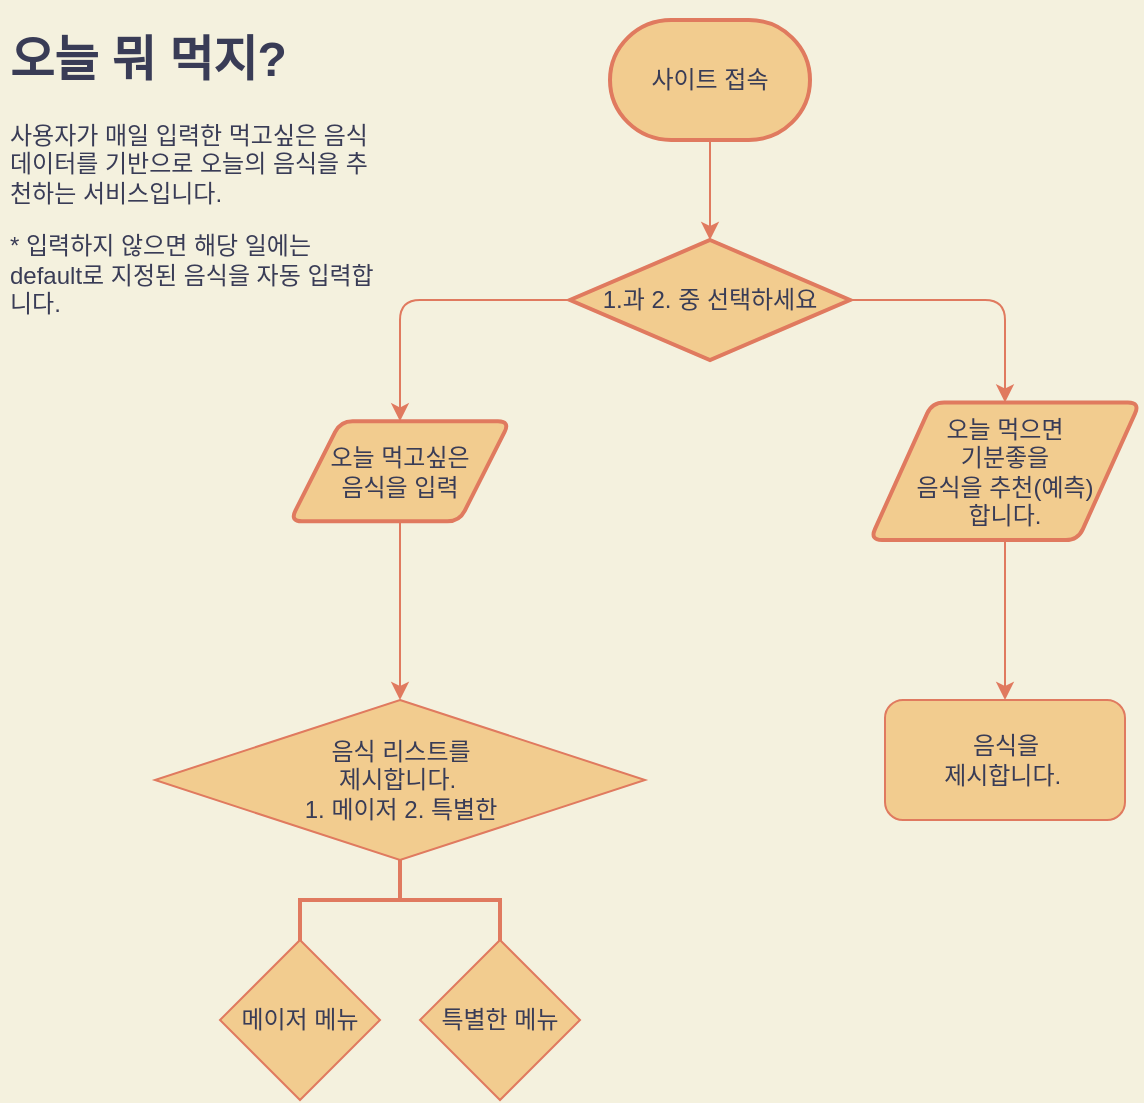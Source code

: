 <mxfile version="14.4.2" type="github">
  <diagram id="C5RBs43oDa-KdzZeNtuy" name="Page-1">
    <mxGraphModel dx="711" dy="1912" grid="1" gridSize="10" guides="1" tooltips="1" connect="1" arrows="1" fold="1" page="1" pageScale="1" pageWidth="827" pageHeight="1169" background="#F4F1DE" math="0" shadow="0">
      <root>
        <mxCell id="WIyWlLk6GJQsqaUBKTNV-0" />
        <mxCell id="WIyWlLk6GJQsqaUBKTNV-1" parent="WIyWlLk6GJQsqaUBKTNV-0" />
        <mxCell id="ZX0ICCoZ-Nn2GATWxBDO-3" value="&lt;span&gt;음식을&lt;/span&gt;&lt;br&gt;&lt;span&gt;제시합니다.&amp;nbsp;&lt;/span&gt;" style="rounded=1;whiteSpace=wrap;html=1;fillColor=#F2CC8F;strokeColor=#E07A5F;fontColor=#393C56;" vertex="1" parent="WIyWlLk6GJQsqaUBKTNV-1">
          <mxGeometry x="472.5" y="340" width="120" height="60" as="geometry" />
        </mxCell>
        <mxCell id="ZX0ICCoZ-Nn2GATWxBDO-7" value="" style="edgeStyle=orthogonalEdgeStyle;curved=0;rounded=1;sketch=0;orthogonalLoop=1;jettySize=auto;html=1;strokeColor=#E07A5F;fillColor=#F2CC8F;fontColor=#393C56;labelBackgroundColor=#F4F1DE;" edge="1" parent="WIyWlLk6GJQsqaUBKTNV-1" source="ZX0ICCoZ-Nn2GATWxBDO-5" target="ZX0ICCoZ-Nn2GATWxBDO-3">
          <mxGeometry relative="1" as="geometry" />
        </mxCell>
        <mxCell id="ZX0ICCoZ-Nn2GATWxBDO-5" value="&lt;span&gt;오늘 먹으면 &lt;br&gt;기분좋을 &lt;br&gt;음식을 추천(예측)&lt;br&gt;합니다.&lt;/span&gt;" style="shape=parallelogram;html=1;strokeWidth=2;perimeter=parallelogramPerimeter;whiteSpace=wrap;rounded=1;arcSize=12;size=0.23;sketch=0;fillColor=#F2CC8F;fontColor=#393C56;strokeColor=#E07A5F;" vertex="1" parent="WIyWlLk6GJQsqaUBKTNV-1">
          <mxGeometry x="465" y="191.25" width="135" height="68.75" as="geometry" />
        </mxCell>
        <mxCell id="ZX0ICCoZ-Nn2GATWxBDO-11" value="" style="edgeStyle=orthogonalEdgeStyle;curved=0;rounded=1;sketch=0;orthogonalLoop=1;jettySize=auto;html=1;strokeColor=#E07A5F;fillColor=#F2CC8F;fontColor=#393C56;labelBackgroundColor=#F4F1DE;" edge="1" parent="WIyWlLk6GJQsqaUBKTNV-1" source="ZX0ICCoZ-Nn2GATWxBDO-8" target="ZX0ICCoZ-Nn2GATWxBDO-10">
          <mxGeometry relative="1" as="geometry" />
        </mxCell>
        <mxCell id="ZX0ICCoZ-Nn2GATWxBDO-8" value="사이트 접속" style="strokeWidth=2;html=1;shape=mxgraph.flowchart.terminator;whiteSpace=wrap;rounded=0;sketch=0;fillColor=#F2CC8F;fontColor=#393C56;strokeColor=#E07A5F;" vertex="1" parent="WIyWlLk6GJQsqaUBKTNV-1">
          <mxGeometry x="335" width="100" height="60" as="geometry" />
        </mxCell>
        <mxCell id="ZX0ICCoZ-Nn2GATWxBDO-20" value="" style="edgeStyle=orthogonalEdgeStyle;curved=0;rounded=1;sketch=0;orthogonalLoop=1;jettySize=auto;html=1;strokeColor=#E07A5F;fillColor=#F2CC8F;fontColor=#393C56;labelBackgroundColor=#F4F1DE;" edge="1" parent="WIyWlLk6GJQsqaUBKTNV-1" source="ZX0ICCoZ-Nn2GATWxBDO-9">
          <mxGeometry relative="1" as="geometry">
            <mxPoint x="230" y="340" as="targetPoint" />
          </mxGeometry>
        </mxCell>
        <mxCell id="ZX0ICCoZ-Nn2GATWxBDO-9" value="오늘 먹고싶은&lt;br&gt;음식을 입력" style="shape=parallelogram;html=1;strokeWidth=2;perimeter=parallelogramPerimeter;whiteSpace=wrap;rounded=1;arcSize=12;size=0.23;sketch=0;fillColor=#F2CC8F;fontColor=#393C56;strokeColor=#E07A5F;" vertex="1" parent="WIyWlLk6GJQsqaUBKTNV-1">
          <mxGeometry x="175" y="200.63" width="110" height="50" as="geometry" />
        </mxCell>
        <mxCell id="ZX0ICCoZ-Nn2GATWxBDO-14" style="edgeStyle=orthogonalEdgeStyle;curved=0;rounded=1;sketch=0;orthogonalLoop=1;jettySize=auto;html=1;exitX=0;exitY=0.5;exitDx=0;exitDy=0;exitPerimeter=0;strokeColor=#E07A5F;fillColor=#F2CC8F;fontColor=#393C56;labelBackgroundColor=#F4F1DE;" edge="1" parent="WIyWlLk6GJQsqaUBKTNV-1" source="ZX0ICCoZ-Nn2GATWxBDO-10" target="ZX0ICCoZ-Nn2GATWxBDO-9">
          <mxGeometry relative="1" as="geometry" />
        </mxCell>
        <mxCell id="ZX0ICCoZ-Nn2GATWxBDO-16" style="edgeStyle=orthogonalEdgeStyle;curved=0;rounded=1;sketch=0;orthogonalLoop=1;jettySize=auto;html=1;exitX=1;exitY=0.5;exitDx=0;exitDy=0;exitPerimeter=0;strokeColor=#E07A5F;fillColor=#F2CC8F;fontColor=#393C56;labelBackgroundColor=#F4F1DE;" edge="1" parent="WIyWlLk6GJQsqaUBKTNV-1" source="ZX0ICCoZ-Nn2GATWxBDO-10" target="ZX0ICCoZ-Nn2GATWxBDO-5">
          <mxGeometry relative="1" as="geometry" />
        </mxCell>
        <mxCell id="ZX0ICCoZ-Nn2GATWxBDO-10" value="1.과 2. 중 선택하세요" style="strokeWidth=2;html=1;shape=mxgraph.flowchart.decision;whiteSpace=wrap;rounded=0;sketch=0;fillColor=#F2CC8F;fontColor=#393C56;strokeColor=#E07A5F;" vertex="1" parent="WIyWlLk6GJQsqaUBKTNV-1">
          <mxGeometry x="315" y="110" width="140" height="60" as="geometry" />
        </mxCell>
        <mxCell id="ZX0ICCoZ-Nn2GATWxBDO-21" value="" style="strokeWidth=2;html=1;shape=mxgraph.flowchart.annotation_2;align=left;labelPosition=right;pointerEvents=1;rounded=0;sketch=0;fillColor=#F2CC8F;fontColor=#393C56;rotation=90;strokeColor=#E07A5F;" vertex="1" parent="WIyWlLk6GJQsqaUBKTNV-1">
          <mxGeometry x="205" y="390" width="50" height="100" as="geometry" />
        </mxCell>
        <mxCell id="ZX0ICCoZ-Nn2GATWxBDO-25" value="&lt;h1&gt;오늘 뭐 먹지?&lt;/h1&gt;&lt;p&gt;사용자가 매일 입력한 먹고싶은 음식 데이터를 기반으로 오늘의 음식을 추천하는 서비스입니다.&amp;nbsp;&lt;/p&gt;&lt;p&gt;* 입력하지 않으면 해당 일에는 default로 지정된 음식을 자동 입력합니다.&lt;/p&gt;" style="text;html=1;strokeColor=none;fillColor=none;spacing=5;spacingTop=-20;whiteSpace=wrap;overflow=hidden;rounded=0;sketch=0;fontColor=#393C56;" vertex="1" parent="WIyWlLk6GJQsqaUBKTNV-1">
          <mxGeometry x="30" width="190" height="150" as="geometry" />
        </mxCell>
        <mxCell id="ZX0ICCoZ-Nn2GATWxBDO-26" value="메이저 메뉴" style="rhombus;whiteSpace=wrap;html=1;rounded=0;sketch=0;strokeColor=#E07A5F;fillColor=#F2CC8F;fontColor=#393C56;" vertex="1" parent="WIyWlLk6GJQsqaUBKTNV-1">
          <mxGeometry x="140" y="460" width="80" height="80" as="geometry" />
        </mxCell>
        <mxCell id="ZX0ICCoZ-Nn2GATWxBDO-27" value="특별한 메뉴" style="rhombus;whiteSpace=wrap;html=1;rounded=0;sketch=0;strokeColor=#E07A5F;fillColor=#F2CC8F;fontColor=#393C56;" vertex="1" parent="WIyWlLk6GJQsqaUBKTNV-1">
          <mxGeometry x="240" y="460" width="80" height="80" as="geometry" />
        </mxCell>
        <mxCell id="ZX0ICCoZ-Nn2GATWxBDO-28" value="음식 리스트를&lt;br&gt;제시합니다.&amp;nbsp;&lt;br&gt;1. 메이저 2. 특별한" style="rhombus;whiteSpace=wrap;html=1;rounded=0;sketch=0;strokeColor=#E07A5F;fillColor=#F2CC8F;fontColor=#393C56;" vertex="1" parent="WIyWlLk6GJQsqaUBKTNV-1">
          <mxGeometry x="107.5" y="340" width="245" height="80" as="geometry" />
        </mxCell>
      </root>
    </mxGraphModel>
  </diagram>
</mxfile>
